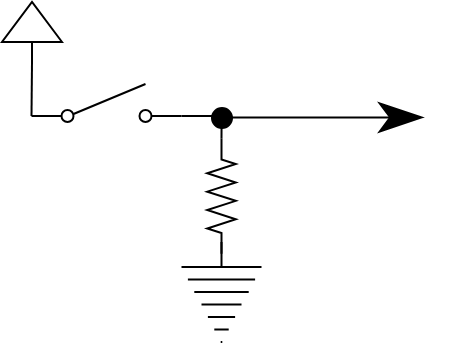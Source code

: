 <mxfile version="14.5.1" type="device"><diagram id="1rRKFEohtVoZydP53Gh3" name="Page-1"><mxGraphModel dx="1086" dy="966" grid="1" gridSize="10" guides="1" tooltips="1" connect="1" arrows="1" fold="1" page="1" pageScale="1" pageWidth="850" pageHeight="1100" math="0" shadow="0"><root><mxCell id="0"/><mxCell id="1" parent="0"/><mxCell id="YRi18NM7dYNxCHuSvj3g-3" value="" style="pointerEvents=1;verticalLabelPosition=bottom;shadow=0;dashed=0;align=center;html=1;verticalAlign=top;shape=mxgraph.electrical.signal_sources.protective_earth;" parent="1" vertex="1"><mxGeometry x="308.75" y="200" width="40" height="50" as="geometry"/></mxCell><mxCell id="YRi18NM7dYNxCHuSvj3g-4" value="" style="pointerEvents=1;verticalLabelPosition=bottom;shadow=0;dashed=0;align=center;html=1;verticalAlign=top;shape=mxgraph.electrical.resistors.resistor_2;rotation=-90;" parent="1" vertex="1"><mxGeometry x="300" y="170" width="57.5" height="14.25" as="geometry"/></mxCell><mxCell id="YRi18NM7dYNxCHuSvj3g-60" style="edgeStyle=orthogonalEdgeStyle;rounded=0;orthogonalLoop=1;jettySize=auto;html=1;exitX=0.5;exitY=0;exitDx=0;exitDy=0;exitPerimeter=0;entryX=0;entryY=0.84;entryDx=0;entryDy=0;entryPerimeter=0;endArrow=none;endFill=0;" parent="1" source="YRi18NM7dYNxCHuSvj3g-15" target="YRi18NM7dYNxCHuSvj3g-45" edge="1"><mxGeometry relative="1" as="geometry"/></mxCell><mxCell id="YRi18NM7dYNxCHuSvj3g-15" value="" style="pointerEvents=1;verticalLabelPosition=bottom;shadow=0;dashed=0;align=center;html=1;verticalAlign=top;shape=mxgraph.electrical.signal_sources.signal_ground;rotation=-180;" parent="1" vertex="1"><mxGeometry x="219" y="80" width="30" height="30" as="geometry"/></mxCell><mxCell id="YRi18NM7dYNxCHuSvj3g-57" style="edgeStyle=orthogonalEdgeStyle;rounded=0;orthogonalLoop=1;jettySize=auto;html=1;exitX=1;exitY=0.84;exitDx=0;exitDy=0;exitPerimeter=0;entryX=1;entryY=0.5;entryDx=0;entryDy=0;entryPerimeter=0;endArrow=none;endFill=0;" parent="1" source="YRi18NM7dYNxCHuSvj3g-45" target="YRi18NM7dYNxCHuSvj3g-4" edge="1"><mxGeometry relative="1" as="geometry"/></mxCell><mxCell id="YRi18NM7dYNxCHuSvj3g-45" value="" style="pointerEvents=1;verticalLabelPosition=bottom;shadow=0;dashed=0;align=center;html=1;verticalAlign=top;shape=mxgraph.electrical.electro-mechanical.simple_switch;" parent="1" vertex="1"><mxGeometry x="233.75" y="121" width="75" height="19" as="geometry"/></mxCell><mxCell id="YRi18NM7dYNxCHuSvj3g-48" value="" style="ellipse;whiteSpace=wrap;html=1;fillColor=#000000;" parent="1" vertex="1"><mxGeometry x="324" y="133" width="10" height="10" as="geometry"/></mxCell><mxCell id="YRi18NM7dYNxCHuSvj3g-59" value="" style="endArrow=classicThin;html=1;strokeWidth=1;endSize=20;" parent="1" edge="1"><mxGeometry width="100" relative="1" as="geometry"><mxPoint x="330" y="137.71" as="sourcePoint"/><mxPoint x="430" y="137.71" as="targetPoint"/></mxGeometry></mxCell></root></mxGraphModel></diagram></mxfile>